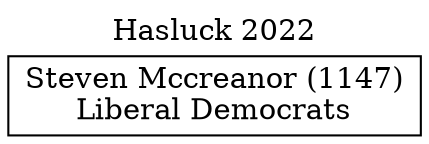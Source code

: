 // House preference flow
digraph "Steven Mccreanor (1147)_Hasluck_2022" {
	graph [label="Hasluck 2022" labelloc=t mclimit=10]
	node [shape=box]
	"Steven Mccreanor (1147)" [label="Steven Mccreanor (1147)
Liberal Democrats"]
}
